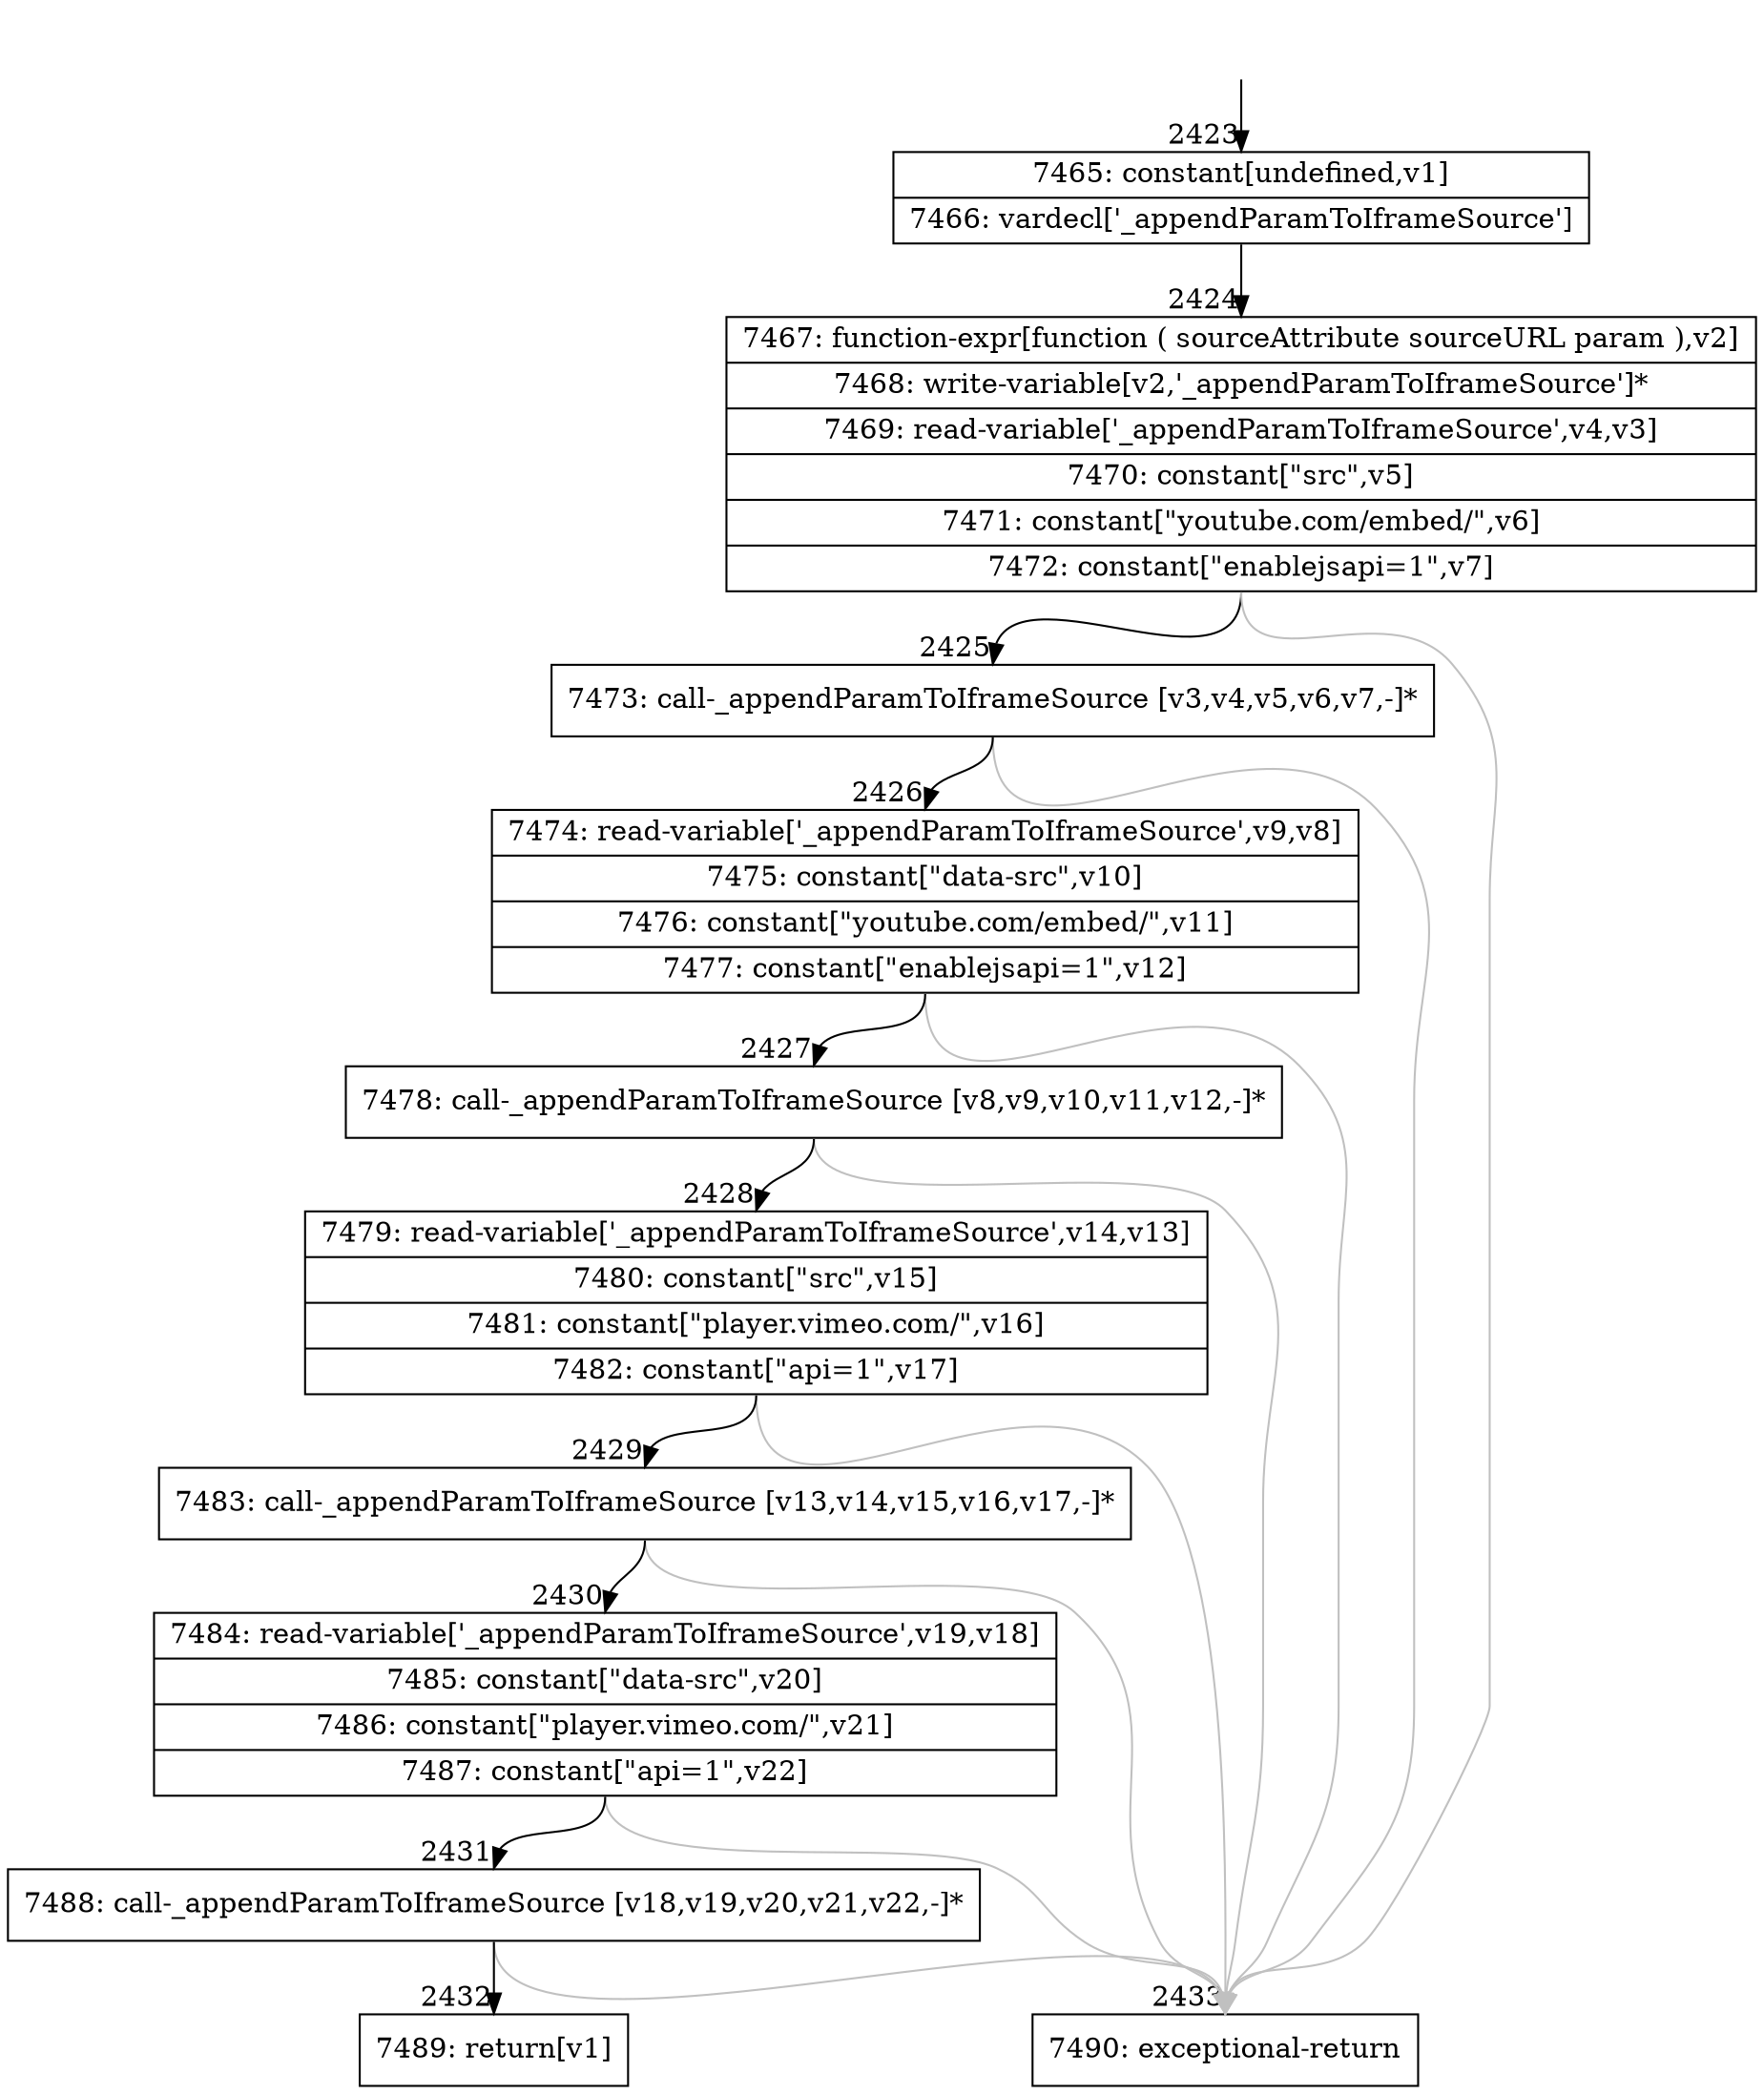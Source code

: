 digraph {
rankdir="TD"
BB_entry148[shape=none,label=""];
BB_entry148 -> BB2423 [tailport=s, headport=n, headlabel="    2423"]
BB2423 [shape=record label="{7465: constant[undefined,v1]|7466: vardecl['_appendParamToIframeSource']}" ] 
BB2423 -> BB2424 [tailport=s, headport=n, headlabel="      2424"]
BB2424 [shape=record label="{7467: function-expr[function ( sourceAttribute sourceURL param ),v2]|7468: write-variable[v2,'_appendParamToIframeSource']*|7469: read-variable['_appendParamToIframeSource',v4,v3]|7470: constant[\"src\",v5]|7471: constant[\"youtube.com/embed/\",v6]|7472: constant[\"enablejsapi=1\",v7]}" ] 
BB2424 -> BB2425 [tailport=s, headport=n, headlabel="      2425"]
BB2424 -> BB2433 [tailport=s, headport=n, color=gray, headlabel="      2433"]
BB2425 [shape=record label="{7473: call-_appendParamToIframeSource [v3,v4,v5,v6,v7,-]*}" ] 
BB2425 -> BB2426 [tailport=s, headport=n, headlabel="      2426"]
BB2425 -> BB2433 [tailport=s, headport=n, color=gray]
BB2426 [shape=record label="{7474: read-variable['_appendParamToIframeSource',v9,v8]|7475: constant[\"data-src\",v10]|7476: constant[\"youtube.com/embed/\",v11]|7477: constant[\"enablejsapi=1\",v12]}" ] 
BB2426 -> BB2427 [tailport=s, headport=n, headlabel="      2427"]
BB2426 -> BB2433 [tailport=s, headport=n, color=gray]
BB2427 [shape=record label="{7478: call-_appendParamToIframeSource [v8,v9,v10,v11,v12,-]*}" ] 
BB2427 -> BB2428 [tailport=s, headport=n, headlabel="      2428"]
BB2427 -> BB2433 [tailport=s, headport=n, color=gray]
BB2428 [shape=record label="{7479: read-variable['_appendParamToIframeSource',v14,v13]|7480: constant[\"src\",v15]|7481: constant[\"player.vimeo.com/\",v16]|7482: constant[\"api=1\",v17]}" ] 
BB2428 -> BB2429 [tailport=s, headport=n, headlabel="      2429"]
BB2428 -> BB2433 [tailport=s, headport=n, color=gray]
BB2429 [shape=record label="{7483: call-_appendParamToIframeSource [v13,v14,v15,v16,v17,-]*}" ] 
BB2429 -> BB2430 [tailport=s, headport=n, headlabel="      2430"]
BB2429 -> BB2433 [tailport=s, headport=n, color=gray]
BB2430 [shape=record label="{7484: read-variable['_appendParamToIframeSource',v19,v18]|7485: constant[\"data-src\",v20]|7486: constant[\"player.vimeo.com/\",v21]|7487: constant[\"api=1\",v22]}" ] 
BB2430 -> BB2431 [tailport=s, headport=n, headlabel="      2431"]
BB2430 -> BB2433 [tailport=s, headport=n, color=gray]
BB2431 [shape=record label="{7488: call-_appendParamToIframeSource [v18,v19,v20,v21,v22,-]*}" ] 
BB2431 -> BB2432 [tailport=s, headport=n, headlabel="      2432"]
BB2431 -> BB2433 [tailport=s, headport=n, color=gray]
BB2432 [shape=record label="{7489: return[v1]}" ] 
BB2433 [shape=record label="{7490: exceptional-return}" ] 
//#$~ 2889
}
